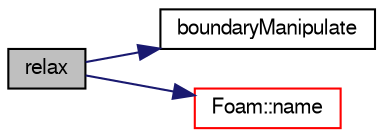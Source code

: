 digraph "relax"
{
  bgcolor="transparent";
  edge [fontname="FreeSans",fontsize="10",labelfontname="FreeSans",labelfontsize="10"];
  node [fontname="FreeSans",fontsize="10",shape=record];
  rankdir="LR";
  Node3509 [label="relax",height=0.2,width=0.4,color="black", fillcolor="grey75", style="filled", fontcolor="black"];
  Node3509 -> Node3510 [color="midnightblue",fontsize="10",style="solid",fontname="FreeSans"];
  Node3510 [label="boundaryManipulate",height=0.2,width=0.4,color="black",URL="$a22358.html#a37aa757e0d417122577d91fb613bf2d2",tooltip="Manipulate based on a boundary field. "];
  Node3509 -> Node3511 [color="midnightblue",fontsize="10",style="solid",fontname="FreeSans"];
  Node3511 [label="Foam::name",height=0.2,width=0.4,color="red",URL="$a21124.html#adcb0df2bd4953cb6bb390272d8263c3a",tooltip="Return a string representation of a complex. "];
}
